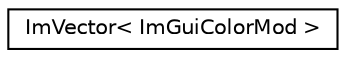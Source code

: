 digraph "Graphical Class Hierarchy"
{
 // LATEX_PDF_SIZE
  edge [fontname="Helvetica",fontsize="10",labelfontname="Helvetica",labelfontsize="10"];
  node [fontname="Helvetica",fontsize="10",shape=record];
  rankdir="LR";
  Node0 [label="ImVector\< ImGuiColorMod \>",height=0.2,width=0.4,color="black", fillcolor="white", style="filled",URL="$structImVector.html",tooltip=" "];
}
